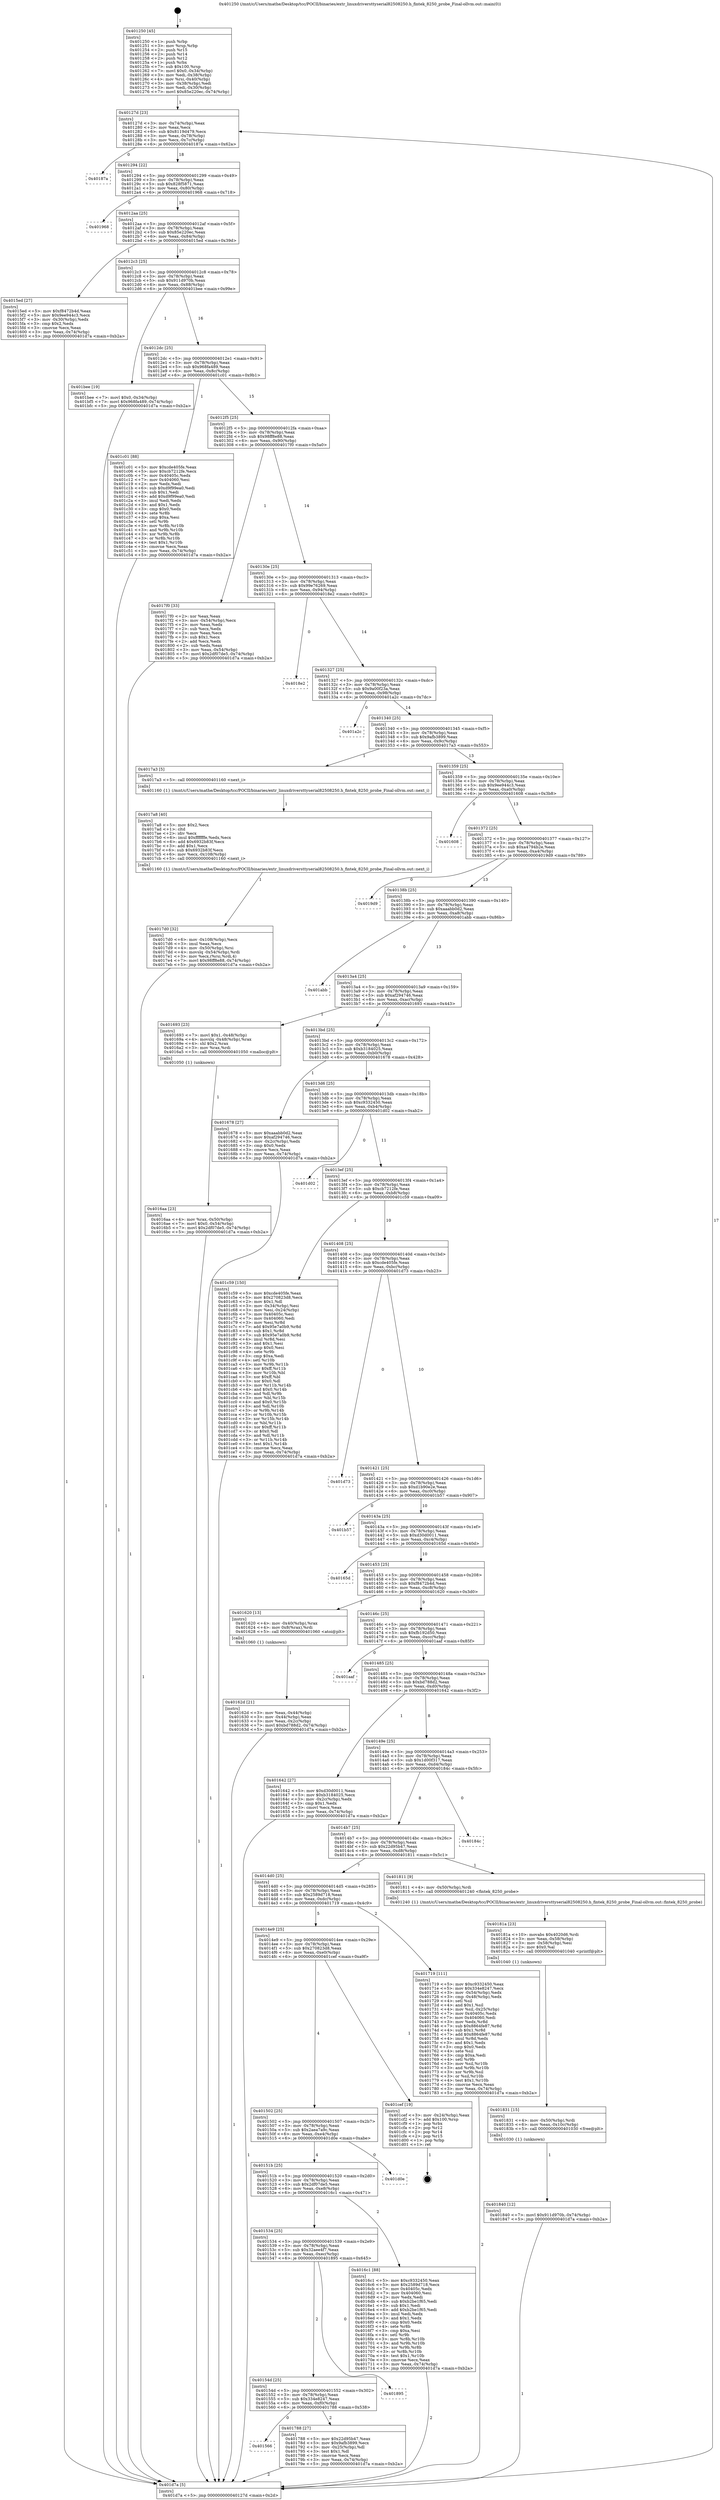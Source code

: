 digraph "0x401250" {
  label = "0x401250 (/mnt/c/Users/mathe/Desktop/tcc/POCII/binaries/extr_linuxdriversttyserial82508250.h_fintek_8250_probe_Final-ollvm.out::main(0))"
  labelloc = "t"
  node[shape=record]

  Entry [label="",width=0.3,height=0.3,shape=circle,fillcolor=black,style=filled]
  "0x40127d" [label="{
     0x40127d [23]\l
     | [instrs]\l
     &nbsp;&nbsp;0x40127d \<+3\>: mov -0x74(%rbp),%eax\l
     &nbsp;&nbsp;0x401280 \<+2\>: mov %eax,%ecx\l
     &nbsp;&nbsp;0x401282 \<+6\>: sub $0x8119d479,%ecx\l
     &nbsp;&nbsp;0x401288 \<+3\>: mov %eax,-0x78(%rbp)\l
     &nbsp;&nbsp;0x40128b \<+3\>: mov %ecx,-0x7c(%rbp)\l
     &nbsp;&nbsp;0x40128e \<+6\>: je 000000000040187a \<main+0x62a\>\l
  }"]
  "0x40187a" [label="{
     0x40187a\l
  }", style=dashed]
  "0x401294" [label="{
     0x401294 [22]\l
     | [instrs]\l
     &nbsp;&nbsp;0x401294 \<+5\>: jmp 0000000000401299 \<main+0x49\>\l
     &nbsp;&nbsp;0x401299 \<+3\>: mov -0x78(%rbp),%eax\l
     &nbsp;&nbsp;0x40129c \<+5\>: sub $0x828f5871,%eax\l
     &nbsp;&nbsp;0x4012a1 \<+3\>: mov %eax,-0x80(%rbp)\l
     &nbsp;&nbsp;0x4012a4 \<+6\>: je 0000000000401968 \<main+0x718\>\l
  }"]
  Exit [label="",width=0.3,height=0.3,shape=circle,fillcolor=black,style=filled,peripheries=2]
  "0x401968" [label="{
     0x401968\l
  }", style=dashed]
  "0x4012aa" [label="{
     0x4012aa [25]\l
     | [instrs]\l
     &nbsp;&nbsp;0x4012aa \<+5\>: jmp 00000000004012af \<main+0x5f\>\l
     &nbsp;&nbsp;0x4012af \<+3\>: mov -0x78(%rbp),%eax\l
     &nbsp;&nbsp;0x4012b2 \<+5\>: sub $0x85e220ec,%eax\l
     &nbsp;&nbsp;0x4012b7 \<+6\>: mov %eax,-0x84(%rbp)\l
     &nbsp;&nbsp;0x4012bd \<+6\>: je 00000000004015ed \<main+0x39d\>\l
  }"]
  "0x401840" [label="{
     0x401840 [12]\l
     | [instrs]\l
     &nbsp;&nbsp;0x401840 \<+7\>: movl $0x911d970b,-0x74(%rbp)\l
     &nbsp;&nbsp;0x401847 \<+5\>: jmp 0000000000401d7a \<main+0xb2a\>\l
  }"]
  "0x4015ed" [label="{
     0x4015ed [27]\l
     | [instrs]\l
     &nbsp;&nbsp;0x4015ed \<+5\>: mov $0xf8472b4d,%eax\l
     &nbsp;&nbsp;0x4015f2 \<+5\>: mov $0x9ee944c3,%ecx\l
     &nbsp;&nbsp;0x4015f7 \<+3\>: mov -0x30(%rbp),%edx\l
     &nbsp;&nbsp;0x4015fa \<+3\>: cmp $0x2,%edx\l
     &nbsp;&nbsp;0x4015fd \<+3\>: cmovne %ecx,%eax\l
     &nbsp;&nbsp;0x401600 \<+3\>: mov %eax,-0x74(%rbp)\l
     &nbsp;&nbsp;0x401603 \<+5\>: jmp 0000000000401d7a \<main+0xb2a\>\l
  }"]
  "0x4012c3" [label="{
     0x4012c3 [25]\l
     | [instrs]\l
     &nbsp;&nbsp;0x4012c3 \<+5\>: jmp 00000000004012c8 \<main+0x78\>\l
     &nbsp;&nbsp;0x4012c8 \<+3\>: mov -0x78(%rbp),%eax\l
     &nbsp;&nbsp;0x4012cb \<+5\>: sub $0x911d970b,%eax\l
     &nbsp;&nbsp;0x4012d0 \<+6\>: mov %eax,-0x88(%rbp)\l
     &nbsp;&nbsp;0x4012d6 \<+6\>: je 0000000000401bee \<main+0x99e\>\l
  }"]
  "0x401d7a" [label="{
     0x401d7a [5]\l
     | [instrs]\l
     &nbsp;&nbsp;0x401d7a \<+5\>: jmp 000000000040127d \<main+0x2d\>\l
  }"]
  "0x401250" [label="{
     0x401250 [45]\l
     | [instrs]\l
     &nbsp;&nbsp;0x401250 \<+1\>: push %rbp\l
     &nbsp;&nbsp;0x401251 \<+3\>: mov %rsp,%rbp\l
     &nbsp;&nbsp;0x401254 \<+2\>: push %r15\l
     &nbsp;&nbsp;0x401256 \<+2\>: push %r14\l
     &nbsp;&nbsp;0x401258 \<+2\>: push %r12\l
     &nbsp;&nbsp;0x40125a \<+1\>: push %rbx\l
     &nbsp;&nbsp;0x40125b \<+7\>: sub $0x100,%rsp\l
     &nbsp;&nbsp;0x401262 \<+7\>: movl $0x0,-0x34(%rbp)\l
     &nbsp;&nbsp;0x401269 \<+3\>: mov %edi,-0x38(%rbp)\l
     &nbsp;&nbsp;0x40126c \<+4\>: mov %rsi,-0x40(%rbp)\l
     &nbsp;&nbsp;0x401270 \<+3\>: mov -0x38(%rbp),%edi\l
     &nbsp;&nbsp;0x401273 \<+3\>: mov %edi,-0x30(%rbp)\l
     &nbsp;&nbsp;0x401276 \<+7\>: movl $0x85e220ec,-0x74(%rbp)\l
  }"]
  "0x401831" [label="{
     0x401831 [15]\l
     | [instrs]\l
     &nbsp;&nbsp;0x401831 \<+4\>: mov -0x50(%rbp),%rdi\l
     &nbsp;&nbsp;0x401835 \<+6\>: mov %eax,-0x10c(%rbp)\l
     &nbsp;&nbsp;0x40183b \<+5\>: call 0000000000401030 \<free@plt\>\l
     | [calls]\l
     &nbsp;&nbsp;0x401030 \{1\} (unknown)\l
  }"]
  "0x401bee" [label="{
     0x401bee [19]\l
     | [instrs]\l
     &nbsp;&nbsp;0x401bee \<+7\>: movl $0x0,-0x34(%rbp)\l
     &nbsp;&nbsp;0x401bf5 \<+7\>: movl $0x968fa489,-0x74(%rbp)\l
     &nbsp;&nbsp;0x401bfc \<+5\>: jmp 0000000000401d7a \<main+0xb2a\>\l
  }"]
  "0x4012dc" [label="{
     0x4012dc [25]\l
     | [instrs]\l
     &nbsp;&nbsp;0x4012dc \<+5\>: jmp 00000000004012e1 \<main+0x91\>\l
     &nbsp;&nbsp;0x4012e1 \<+3\>: mov -0x78(%rbp),%eax\l
     &nbsp;&nbsp;0x4012e4 \<+5\>: sub $0x968fa489,%eax\l
     &nbsp;&nbsp;0x4012e9 \<+6\>: mov %eax,-0x8c(%rbp)\l
     &nbsp;&nbsp;0x4012ef \<+6\>: je 0000000000401c01 \<main+0x9b1\>\l
  }"]
  "0x40181a" [label="{
     0x40181a [23]\l
     | [instrs]\l
     &nbsp;&nbsp;0x40181a \<+10\>: movabs $0x4020d6,%rdi\l
     &nbsp;&nbsp;0x401824 \<+3\>: mov %eax,-0x58(%rbp)\l
     &nbsp;&nbsp;0x401827 \<+3\>: mov -0x58(%rbp),%esi\l
     &nbsp;&nbsp;0x40182a \<+2\>: mov $0x0,%al\l
     &nbsp;&nbsp;0x40182c \<+5\>: call 0000000000401040 \<printf@plt\>\l
     | [calls]\l
     &nbsp;&nbsp;0x401040 \{1\} (unknown)\l
  }"]
  "0x401c01" [label="{
     0x401c01 [88]\l
     | [instrs]\l
     &nbsp;&nbsp;0x401c01 \<+5\>: mov $0xcde405fe,%eax\l
     &nbsp;&nbsp;0x401c06 \<+5\>: mov $0xcb7212fe,%ecx\l
     &nbsp;&nbsp;0x401c0b \<+7\>: mov 0x40405c,%edx\l
     &nbsp;&nbsp;0x401c12 \<+7\>: mov 0x404060,%esi\l
     &nbsp;&nbsp;0x401c19 \<+2\>: mov %edx,%edi\l
     &nbsp;&nbsp;0x401c1b \<+6\>: sub $0xd9f99ea0,%edi\l
     &nbsp;&nbsp;0x401c21 \<+3\>: sub $0x1,%edi\l
     &nbsp;&nbsp;0x401c24 \<+6\>: add $0xd9f99ea0,%edi\l
     &nbsp;&nbsp;0x401c2a \<+3\>: imul %edi,%edx\l
     &nbsp;&nbsp;0x401c2d \<+3\>: and $0x1,%edx\l
     &nbsp;&nbsp;0x401c30 \<+3\>: cmp $0x0,%edx\l
     &nbsp;&nbsp;0x401c33 \<+4\>: sete %r8b\l
     &nbsp;&nbsp;0x401c37 \<+3\>: cmp $0xa,%esi\l
     &nbsp;&nbsp;0x401c3a \<+4\>: setl %r9b\l
     &nbsp;&nbsp;0x401c3e \<+3\>: mov %r8b,%r10b\l
     &nbsp;&nbsp;0x401c41 \<+3\>: and %r9b,%r10b\l
     &nbsp;&nbsp;0x401c44 \<+3\>: xor %r9b,%r8b\l
     &nbsp;&nbsp;0x401c47 \<+3\>: or %r8b,%r10b\l
     &nbsp;&nbsp;0x401c4a \<+4\>: test $0x1,%r10b\l
     &nbsp;&nbsp;0x401c4e \<+3\>: cmovne %ecx,%eax\l
     &nbsp;&nbsp;0x401c51 \<+3\>: mov %eax,-0x74(%rbp)\l
     &nbsp;&nbsp;0x401c54 \<+5\>: jmp 0000000000401d7a \<main+0xb2a\>\l
  }"]
  "0x4012f5" [label="{
     0x4012f5 [25]\l
     | [instrs]\l
     &nbsp;&nbsp;0x4012f5 \<+5\>: jmp 00000000004012fa \<main+0xaa\>\l
     &nbsp;&nbsp;0x4012fa \<+3\>: mov -0x78(%rbp),%eax\l
     &nbsp;&nbsp;0x4012fd \<+5\>: sub $0x98ff8e88,%eax\l
     &nbsp;&nbsp;0x401302 \<+6\>: mov %eax,-0x90(%rbp)\l
     &nbsp;&nbsp;0x401308 \<+6\>: je 00000000004017f0 \<main+0x5a0\>\l
  }"]
  "0x4017d0" [label="{
     0x4017d0 [32]\l
     | [instrs]\l
     &nbsp;&nbsp;0x4017d0 \<+6\>: mov -0x108(%rbp),%ecx\l
     &nbsp;&nbsp;0x4017d6 \<+3\>: imul %eax,%ecx\l
     &nbsp;&nbsp;0x4017d9 \<+4\>: mov -0x50(%rbp),%rsi\l
     &nbsp;&nbsp;0x4017dd \<+4\>: movslq -0x54(%rbp),%rdi\l
     &nbsp;&nbsp;0x4017e1 \<+3\>: mov %ecx,(%rsi,%rdi,4)\l
     &nbsp;&nbsp;0x4017e4 \<+7\>: movl $0x98ff8e88,-0x74(%rbp)\l
     &nbsp;&nbsp;0x4017eb \<+5\>: jmp 0000000000401d7a \<main+0xb2a\>\l
  }"]
  "0x4017f0" [label="{
     0x4017f0 [33]\l
     | [instrs]\l
     &nbsp;&nbsp;0x4017f0 \<+2\>: xor %eax,%eax\l
     &nbsp;&nbsp;0x4017f2 \<+3\>: mov -0x54(%rbp),%ecx\l
     &nbsp;&nbsp;0x4017f5 \<+2\>: mov %eax,%edx\l
     &nbsp;&nbsp;0x4017f7 \<+2\>: sub %ecx,%edx\l
     &nbsp;&nbsp;0x4017f9 \<+2\>: mov %eax,%ecx\l
     &nbsp;&nbsp;0x4017fb \<+3\>: sub $0x1,%ecx\l
     &nbsp;&nbsp;0x4017fe \<+2\>: add %ecx,%edx\l
     &nbsp;&nbsp;0x401800 \<+2\>: sub %edx,%eax\l
     &nbsp;&nbsp;0x401802 \<+3\>: mov %eax,-0x54(%rbp)\l
     &nbsp;&nbsp;0x401805 \<+7\>: movl $0x2df07de5,-0x74(%rbp)\l
     &nbsp;&nbsp;0x40180c \<+5\>: jmp 0000000000401d7a \<main+0xb2a\>\l
  }"]
  "0x40130e" [label="{
     0x40130e [25]\l
     | [instrs]\l
     &nbsp;&nbsp;0x40130e \<+5\>: jmp 0000000000401313 \<main+0xc3\>\l
     &nbsp;&nbsp;0x401313 \<+3\>: mov -0x78(%rbp),%eax\l
     &nbsp;&nbsp;0x401316 \<+5\>: sub $0x99e76269,%eax\l
     &nbsp;&nbsp;0x40131b \<+6\>: mov %eax,-0x94(%rbp)\l
     &nbsp;&nbsp;0x401321 \<+6\>: je 00000000004018e2 \<main+0x692\>\l
  }"]
  "0x4017a8" [label="{
     0x4017a8 [40]\l
     | [instrs]\l
     &nbsp;&nbsp;0x4017a8 \<+5\>: mov $0x2,%ecx\l
     &nbsp;&nbsp;0x4017ad \<+1\>: cltd\l
     &nbsp;&nbsp;0x4017ae \<+2\>: idiv %ecx\l
     &nbsp;&nbsp;0x4017b0 \<+6\>: imul $0xfffffffe,%edx,%ecx\l
     &nbsp;&nbsp;0x4017b6 \<+6\>: add $0x6932b83f,%ecx\l
     &nbsp;&nbsp;0x4017bc \<+3\>: add $0x1,%ecx\l
     &nbsp;&nbsp;0x4017bf \<+6\>: sub $0x6932b83f,%ecx\l
     &nbsp;&nbsp;0x4017c5 \<+6\>: mov %ecx,-0x108(%rbp)\l
     &nbsp;&nbsp;0x4017cb \<+5\>: call 0000000000401160 \<next_i\>\l
     | [calls]\l
     &nbsp;&nbsp;0x401160 \{1\} (/mnt/c/Users/mathe/Desktop/tcc/POCII/binaries/extr_linuxdriversttyserial82508250.h_fintek_8250_probe_Final-ollvm.out::next_i)\l
  }"]
  "0x4018e2" [label="{
     0x4018e2\l
  }", style=dashed]
  "0x401327" [label="{
     0x401327 [25]\l
     | [instrs]\l
     &nbsp;&nbsp;0x401327 \<+5\>: jmp 000000000040132c \<main+0xdc\>\l
     &nbsp;&nbsp;0x40132c \<+3\>: mov -0x78(%rbp),%eax\l
     &nbsp;&nbsp;0x40132f \<+5\>: sub $0x9a00f23a,%eax\l
     &nbsp;&nbsp;0x401334 \<+6\>: mov %eax,-0x98(%rbp)\l
     &nbsp;&nbsp;0x40133a \<+6\>: je 0000000000401a2c \<main+0x7dc\>\l
  }"]
  "0x401566" [label="{
     0x401566\l
  }", style=dashed]
  "0x401a2c" [label="{
     0x401a2c\l
  }", style=dashed]
  "0x401340" [label="{
     0x401340 [25]\l
     | [instrs]\l
     &nbsp;&nbsp;0x401340 \<+5\>: jmp 0000000000401345 \<main+0xf5\>\l
     &nbsp;&nbsp;0x401345 \<+3\>: mov -0x78(%rbp),%eax\l
     &nbsp;&nbsp;0x401348 \<+5\>: sub $0x9afb3899,%eax\l
     &nbsp;&nbsp;0x40134d \<+6\>: mov %eax,-0x9c(%rbp)\l
     &nbsp;&nbsp;0x401353 \<+6\>: je 00000000004017a3 \<main+0x553\>\l
  }"]
  "0x401788" [label="{
     0x401788 [27]\l
     | [instrs]\l
     &nbsp;&nbsp;0x401788 \<+5\>: mov $0x22d95b47,%eax\l
     &nbsp;&nbsp;0x40178d \<+5\>: mov $0x9afb3899,%ecx\l
     &nbsp;&nbsp;0x401792 \<+3\>: mov -0x25(%rbp),%dl\l
     &nbsp;&nbsp;0x401795 \<+3\>: test $0x1,%dl\l
     &nbsp;&nbsp;0x401798 \<+3\>: cmovne %ecx,%eax\l
     &nbsp;&nbsp;0x40179b \<+3\>: mov %eax,-0x74(%rbp)\l
     &nbsp;&nbsp;0x40179e \<+5\>: jmp 0000000000401d7a \<main+0xb2a\>\l
  }"]
  "0x4017a3" [label="{
     0x4017a3 [5]\l
     | [instrs]\l
     &nbsp;&nbsp;0x4017a3 \<+5\>: call 0000000000401160 \<next_i\>\l
     | [calls]\l
     &nbsp;&nbsp;0x401160 \{1\} (/mnt/c/Users/mathe/Desktop/tcc/POCII/binaries/extr_linuxdriversttyserial82508250.h_fintek_8250_probe_Final-ollvm.out::next_i)\l
  }"]
  "0x401359" [label="{
     0x401359 [25]\l
     | [instrs]\l
     &nbsp;&nbsp;0x401359 \<+5\>: jmp 000000000040135e \<main+0x10e\>\l
     &nbsp;&nbsp;0x40135e \<+3\>: mov -0x78(%rbp),%eax\l
     &nbsp;&nbsp;0x401361 \<+5\>: sub $0x9ee944c3,%eax\l
     &nbsp;&nbsp;0x401366 \<+6\>: mov %eax,-0xa0(%rbp)\l
     &nbsp;&nbsp;0x40136c \<+6\>: je 0000000000401608 \<main+0x3b8\>\l
  }"]
  "0x40154d" [label="{
     0x40154d [25]\l
     | [instrs]\l
     &nbsp;&nbsp;0x40154d \<+5\>: jmp 0000000000401552 \<main+0x302\>\l
     &nbsp;&nbsp;0x401552 \<+3\>: mov -0x78(%rbp),%eax\l
     &nbsp;&nbsp;0x401555 \<+5\>: sub $0x334e8247,%eax\l
     &nbsp;&nbsp;0x40155a \<+6\>: mov %eax,-0xf0(%rbp)\l
     &nbsp;&nbsp;0x401560 \<+6\>: je 0000000000401788 \<main+0x538\>\l
  }"]
  "0x401608" [label="{
     0x401608\l
  }", style=dashed]
  "0x401372" [label="{
     0x401372 [25]\l
     | [instrs]\l
     &nbsp;&nbsp;0x401372 \<+5\>: jmp 0000000000401377 \<main+0x127\>\l
     &nbsp;&nbsp;0x401377 \<+3\>: mov -0x78(%rbp),%eax\l
     &nbsp;&nbsp;0x40137a \<+5\>: sub $0xa4794b2e,%eax\l
     &nbsp;&nbsp;0x40137f \<+6\>: mov %eax,-0xa4(%rbp)\l
     &nbsp;&nbsp;0x401385 \<+6\>: je 00000000004019d9 \<main+0x789\>\l
  }"]
  "0x401895" [label="{
     0x401895\l
  }", style=dashed]
  "0x4019d9" [label="{
     0x4019d9\l
  }", style=dashed]
  "0x40138b" [label="{
     0x40138b [25]\l
     | [instrs]\l
     &nbsp;&nbsp;0x40138b \<+5\>: jmp 0000000000401390 \<main+0x140\>\l
     &nbsp;&nbsp;0x401390 \<+3\>: mov -0x78(%rbp),%eax\l
     &nbsp;&nbsp;0x401393 \<+5\>: sub $0xaaabb0d2,%eax\l
     &nbsp;&nbsp;0x401398 \<+6\>: mov %eax,-0xa8(%rbp)\l
     &nbsp;&nbsp;0x40139e \<+6\>: je 0000000000401abb \<main+0x86b\>\l
  }"]
  "0x401534" [label="{
     0x401534 [25]\l
     | [instrs]\l
     &nbsp;&nbsp;0x401534 \<+5\>: jmp 0000000000401539 \<main+0x2e9\>\l
     &nbsp;&nbsp;0x401539 \<+3\>: mov -0x78(%rbp),%eax\l
     &nbsp;&nbsp;0x40153c \<+5\>: sub $0x32aee4f7,%eax\l
     &nbsp;&nbsp;0x401541 \<+6\>: mov %eax,-0xec(%rbp)\l
     &nbsp;&nbsp;0x401547 \<+6\>: je 0000000000401895 \<main+0x645\>\l
  }"]
  "0x401abb" [label="{
     0x401abb\l
  }", style=dashed]
  "0x4013a4" [label="{
     0x4013a4 [25]\l
     | [instrs]\l
     &nbsp;&nbsp;0x4013a4 \<+5\>: jmp 00000000004013a9 \<main+0x159\>\l
     &nbsp;&nbsp;0x4013a9 \<+3\>: mov -0x78(%rbp),%eax\l
     &nbsp;&nbsp;0x4013ac \<+5\>: sub $0xaf294746,%eax\l
     &nbsp;&nbsp;0x4013b1 \<+6\>: mov %eax,-0xac(%rbp)\l
     &nbsp;&nbsp;0x4013b7 \<+6\>: je 0000000000401693 \<main+0x443\>\l
  }"]
  "0x4016c1" [label="{
     0x4016c1 [88]\l
     | [instrs]\l
     &nbsp;&nbsp;0x4016c1 \<+5\>: mov $0xc9332450,%eax\l
     &nbsp;&nbsp;0x4016c6 \<+5\>: mov $0x2589d718,%ecx\l
     &nbsp;&nbsp;0x4016cb \<+7\>: mov 0x40405c,%edx\l
     &nbsp;&nbsp;0x4016d2 \<+7\>: mov 0x404060,%esi\l
     &nbsp;&nbsp;0x4016d9 \<+2\>: mov %edx,%edi\l
     &nbsp;&nbsp;0x4016db \<+6\>: sub $0xb2be1f65,%edi\l
     &nbsp;&nbsp;0x4016e1 \<+3\>: sub $0x1,%edi\l
     &nbsp;&nbsp;0x4016e4 \<+6\>: add $0xb2be1f65,%edi\l
     &nbsp;&nbsp;0x4016ea \<+3\>: imul %edi,%edx\l
     &nbsp;&nbsp;0x4016ed \<+3\>: and $0x1,%edx\l
     &nbsp;&nbsp;0x4016f0 \<+3\>: cmp $0x0,%edx\l
     &nbsp;&nbsp;0x4016f3 \<+4\>: sete %r8b\l
     &nbsp;&nbsp;0x4016f7 \<+3\>: cmp $0xa,%esi\l
     &nbsp;&nbsp;0x4016fa \<+4\>: setl %r9b\l
     &nbsp;&nbsp;0x4016fe \<+3\>: mov %r8b,%r10b\l
     &nbsp;&nbsp;0x401701 \<+3\>: and %r9b,%r10b\l
     &nbsp;&nbsp;0x401704 \<+3\>: xor %r9b,%r8b\l
     &nbsp;&nbsp;0x401707 \<+3\>: or %r8b,%r10b\l
     &nbsp;&nbsp;0x40170a \<+4\>: test $0x1,%r10b\l
     &nbsp;&nbsp;0x40170e \<+3\>: cmovne %ecx,%eax\l
     &nbsp;&nbsp;0x401711 \<+3\>: mov %eax,-0x74(%rbp)\l
     &nbsp;&nbsp;0x401714 \<+5\>: jmp 0000000000401d7a \<main+0xb2a\>\l
  }"]
  "0x401693" [label="{
     0x401693 [23]\l
     | [instrs]\l
     &nbsp;&nbsp;0x401693 \<+7\>: movl $0x1,-0x48(%rbp)\l
     &nbsp;&nbsp;0x40169a \<+4\>: movslq -0x48(%rbp),%rax\l
     &nbsp;&nbsp;0x40169e \<+4\>: shl $0x2,%rax\l
     &nbsp;&nbsp;0x4016a2 \<+3\>: mov %rax,%rdi\l
     &nbsp;&nbsp;0x4016a5 \<+5\>: call 0000000000401050 \<malloc@plt\>\l
     | [calls]\l
     &nbsp;&nbsp;0x401050 \{1\} (unknown)\l
  }"]
  "0x4013bd" [label="{
     0x4013bd [25]\l
     | [instrs]\l
     &nbsp;&nbsp;0x4013bd \<+5\>: jmp 00000000004013c2 \<main+0x172\>\l
     &nbsp;&nbsp;0x4013c2 \<+3\>: mov -0x78(%rbp),%eax\l
     &nbsp;&nbsp;0x4013c5 \<+5\>: sub $0xb3184025,%eax\l
     &nbsp;&nbsp;0x4013ca \<+6\>: mov %eax,-0xb0(%rbp)\l
     &nbsp;&nbsp;0x4013d0 \<+6\>: je 0000000000401678 \<main+0x428\>\l
  }"]
  "0x40151b" [label="{
     0x40151b [25]\l
     | [instrs]\l
     &nbsp;&nbsp;0x40151b \<+5\>: jmp 0000000000401520 \<main+0x2d0\>\l
     &nbsp;&nbsp;0x401520 \<+3\>: mov -0x78(%rbp),%eax\l
     &nbsp;&nbsp;0x401523 \<+5\>: sub $0x2df07de5,%eax\l
     &nbsp;&nbsp;0x401528 \<+6\>: mov %eax,-0xe8(%rbp)\l
     &nbsp;&nbsp;0x40152e \<+6\>: je 00000000004016c1 \<main+0x471\>\l
  }"]
  "0x401678" [label="{
     0x401678 [27]\l
     | [instrs]\l
     &nbsp;&nbsp;0x401678 \<+5\>: mov $0xaaabb0d2,%eax\l
     &nbsp;&nbsp;0x40167d \<+5\>: mov $0xaf294746,%ecx\l
     &nbsp;&nbsp;0x401682 \<+3\>: mov -0x2c(%rbp),%edx\l
     &nbsp;&nbsp;0x401685 \<+3\>: cmp $0x0,%edx\l
     &nbsp;&nbsp;0x401688 \<+3\>: cmove %ecx,%eax\l
     &nbsp;&nbsp;0x40168b \<+3\>: mov %eax,-0x74(%rbp)\l
     &nbsp;&nbsp;0x40168e \<+5\>: jmp 0000000000401d7a \<main+0xb2a\>\l
  }"]
  "0x4013d6" [label="{
     0x4013d6 [25]\l
     | [instrs]\l
     &nbsp;&nbsp;0x4013d6 \<+5\>: jmp 00000000004013db \<main+0x18b\>\l
     &nbsp;&nbsp;0x4013db \<+3\>: mov -0x78(%rbp),%eax\l
     &nbsp;&nbsp;0x4013de \<+5\>: sub $0xc9332450,%eax\l
     &nbsp;&nbsp;0x4013e3 \<+6\>: mov %eax,-0xb4(%rbp)\l
     &nbsp;&nbsp;0x4013e9 \<+6\>: je 0000000000401d02 \<main+0xab2\>\l
  }"]
  "0x401d0e" [label="{
     0x401d0e\l
  }", style=dashed]
  "0x401d02" [label="{
     0x401d02\l
  }", style=dashed]
  "0x4013ef" [label="{
     0x4013ef [25]\l
     | [instrs]\l
     &nbsp;&nbsp;0x4013ef \<+5\>: jmp 00000000004013f4 \<main+0x1a4\>\l
     &nbsp;&nbsp;0x4013f4 \<+3\>: mov -0x78(%rbp),%eax\l
     &nbsp;&nbsp;0x4013f7 \<+5\>: sub $0xcb7212fe,%eax\l
     &nbsp;&nbsp;0x4013fc \<+6\>: mov %eax,-0xb8(%rbp)\l
     &nbsp;&nbsp;0x401402 \<+6\>: je 0000000000401c59 \<main+0xa09\>\l
  }"]
  "0x401502" [label="{
     0x401502 [25]\l
     | [instrs]\l
     &nbsp;&nbsp;0x401502 \<+5\>: jmp 0000000000401507 \<main+0x2b7\>\l
     &nbsp;&nbsp;0x401507 \<+3\>: mov -0x78(%rbp),%eax\l
     &nbsp;&nbsp;0x40150a \<+5\>: sub $0x2aea7a9c,%eax\l
     &nbsp;&nbsp;0x40150f \<+6\>: mov %eax,-0xe4(%rbp)\l
     &nbsp;&nbsp;0x401515 \<+6\>: je 0000000000401d0e \<main+0xabe\>\l
  }"]
  "0x401c59" [label="{
     0x401c59 [150]\l
     | [instrs]\l
     &nbsp;&nbsp;0x401c59 \<+5\>: mov $0xcde405fe,%eax\l
     &nbsp;&nbsp;0x401c5e \<+5\>: mov $0x270823d8,%ecx\l
     &nbsp;&nbsp;0x401c63 \<+2\>: mov $0x1,%dl\l
     &nbsp;&nbsp;0x401c65 \<+3\>: mov -0x34(%rbp),%esi\l
     &nbsp;&nbsp;0x401c68 \<+3\>: mov %esi,-0x24(%rbp)\l
     &nbsp;&nbsp;0x401c6b \<+7\>: mov 0x40405c,%esi\l
     &nbsp;&nbsp;0x401c72 \<+7\>: mov 0x404060,%edi\l
     &nbsp;&nbsp;0x401c79 \<+3\>: mov %esi,%r8d\l
     &nbsp;&nbsp;0x401c7c \<+7\>: add $0x95e7a0b9,%r8d\l
     &nbsp;&nbsp;0x401c83 \<+4\>: sub $0x1,%r8d\l
     &nbsp;&nbsp;0x401c87 \<+7\>: sub $0x95e7a0b9,%r8d\l
     &nbsp;&nbsp;0x401c8e \<+4\>: imul %r8d,%esi\l
     &nbsp;&nbsp;0x401c92 \<+3\>: and $0x1,%esi\l
     &nbsp;&nbsp;0x401c95 \<+3\>: cmp $0x0,%esi\l
     &nbsp;&nbsp;0x401c98 \<+4\>: sete %r9b\l
     &nbsp;&nbsp;0x401c9c \<+3\>: cmp $0xa,%edi\l
     &nbsp;&nbsp;0x401c9f \<+4\>: setl %r10b\l
     &nbsp;&nbsp;0x401ca3 \<+3\>: mov %r9b,%r11b\l
     &nbsp;&nbsp;0x401ca6 \<+4\>: xor $0xff,%r11b\l
     &nbsp;&nbsp;0x401caa \<+3\>: mov %r10b,%bl\l
     &nbsp;&nbsp;0x401cad \<+3\>: xor $0xff,%bl\l
     &nbsp;&nbsp;0x401cb0 \<+3\>: xor $0x0,%dl\l
     &nbsp;&nbsp;0x401cb3 \<+3\>: mov %r11b,%r14b\l
     &nbsp;&nbsp;0x401cb6 \<+4\>: and $0x0,%r14b\l
     &nbsp;&nbsp;0x401cba \<+3\>: and %dl,%r9b\l
     &nbsp;&nbsp;0x401cbd \<+3\>: mov %bl,%r15b\l
     &nbsp;&nbsp;0x401cc0 \<+4\>: and $0x0,%r15b\l
     &nbsp;&nbsp;0x401cc4 \<+3\>: and %dl,%r10b\l
     &nbsp;&nbsp;0x401cc7 \<+3\>: or %r9b,%r14b\l
     &nbsp;&nbsp;0x401cca \<+3\>: or %r10b,%r15b\l
     &nbsp;&nbsp;0x401ccd \<+3\>: xor %r15b,%r14b\l
     &nbsp;&nbsp;0x401cd0 \<+3\>: or %bl,%r11b\l
     &nbsp;&nbsp;0x401cd3 \<+4\>: xor $0xff,%r11b\l
     &nbsp;&nbsp;0x401cd7 \<+3\>: or $0x0,%dl\l
     &nbsp;&nbsp;0x401cda \<+3\>: and %dl,%r11b\l
     &nbsp;&nbsp;0x401cdd \<+3\>: or %r11b,%r14b\l
     &nbsp;&nbsp;0x401ce0 \<+4\>: test $0x1,%r14b\l
     &nbsp;&nbsp;0x401ce4 \<+3\>: cmovne %ecx,%eax\l
     &nbsp;&nbsp;0x401ce7 \<+3\>: mov %eax,-0x74(%rbp)\l
     &nbsp;&nbsp;0x401cea \<+5\>: jmp 0000000000401d7a \<main+0xb2a\>\l
  }"]
  "0x401408" [label="{
     0x401408 [25]\l
     | [instrs]\l
     &nbsp;&nbsp;0x401408 \<+5\>: jmp 000000000040140d \<main+0x1bd\>\l
     &nbsp;&nbsp;0x40140d \<+3\>: mov -0x78(%rbp),%eax\l
     &nbsp;&nbsp;0x401410 \<+5\>: sub $0xcde405fe,%eax\l
     &nbsp;&nbsp;0x401415 \<+6\>: mov %eax,-0xbc(%rbp)\l
     &nbsp;&nbsp;0x40141b \<+6\>: je 0000000000401d73 \<main+0xb23\>\l
  }"]
  "0x401cef" [label="{
     0x401cef [19]\l
     | [instrs]\l
     &nbsp;&nbsp;0x401cef \<+3\>: mov -0x24(%rbp),%eax\l
     &nbsp;&nbsp;0x401cf2 \<+7\>: add $0x100,%rsp\l
     &nbsp;&nbsp;0x401cf9 \<+1\>: pop %rbx\l
     &nbsp;&nbsp;0x401cfa \<+2\>: pop %r12\l
     &nbsp;&nbsp;0x401cfc \<+2\>: pop %r14\l
     &nbsp;&nbsp;0x401cfe \<+2\>: pop %r15\l
     &nbsp;&nbsp;0x401d00 \<+1\>: pop %rbp\l
     &nbsp;&nbsp;0x401d01 \<+1\>: ret\l
  }"]
  "0x401d73" [label="{
     0x401d73\l
  }", style=dashed]
  "0x401421" [label="{
     0x401421 [25]\l
     | [instrs]\l
     &nbsp;&nbsp;0x401421 \<+5\>: jmp 0000000000401426 \<main+0x1d6\>\l
     &nbsp;&nbsp;0x401426 \<+3\>: mov -0x78(%rbp),%eax\l
     &nbsp;&nbsp;0x401429 \<+5\>: sub $0xd1b90e2e,%eax\l
     &nbsp;&nbsp;0x40142e \<+6\>: mov %eax,-0xc0(%rbp)\l
     &nbsp;&nbsp;0x401434 \<+6\>: je 0000000000401b57 \<main+0x907\>\l
  }"]
  "0x4014e9" [label="{
     0x4014e9 [25]\l
     | [instrs]\l
     &nbsp;&nbsp;0x4014e9 \<+5\>: jmp 00000000004014ee \<main+0x29e\>\l
     &nbsp;&nbsp;0x4014ee \<+3\>: mov -0x78(%rbp),%eax\l
     &nbsp;&nbsp;0x4014f1 \<+5\>: sub $0x270823d8,%eax\l
     &nbsp;&nbsp;0x4014f6 \<+6\>: mov %eax,-0xe0(%rbp)\l
     &nbsp;&nbsp;0x4014fc \<+6\>: je 0000000000401cef \<main+0xa9f\>\l
  }"]
  "0x401b57" [label="{
     0x401b57\l
  }", style=dashed]
  "0x40143a" [label="{
     0x40143a [25]\l
     | [instrs]\l
     &nbsp;&nbsp;0x40143a \<+5\>: jmp 000000000040143f \<main+0x1ef\>\l
     &nbsp;&nbsp;0x40143f \<+3\>: mov -0x78(%rbp),%eax\l
     &nbsp;&nbsp;0x401442 \<+5\>: sub $0xd30d0011,%eax\l
     &nbsp;&nbsp;0x401447 \<+6\>: mov %eax,-0xc4(%rbp)\l
     &nbsp;&nbsp;0x40144d \<+6\>: je 000000000040165d \<main+0x40d\>\l
  }"]
  "0x401719" [label="{
     0x401719 [111]\l
     | [instrs]\l
     &nbsp;&nbsp;0x401719 \<+5\>: mov $0xc9332450,%eax\l
     &nbsp;&nbsp;0x40171e \<+5\>: mov $0x334e8247,%ecx\l
     &nbsp;&nbsp;0x401723 \<+3\>: mov -0x54(%rbp),%edx\l
     &nbsp;&nbsp;0x401726 \<+3\>: cmp -0x48(%rbp),%edx\l
     &nbsp;&nbsp;0x401729 \<+4\>: setl %sil\l
     &nbsp;&nbsp;0x40172d \<+4\>: and $0x1,%sil\l
     &nbsp;&nbsp;0x401731 \<+4\>: mov %sil,-0x25(%rbp)\l
     &nbsp;&nbsp;0x401735 \<+7\>: mov 0x40405c,%edx\l
     &nbsp;&nbsp;0x40173c \<+7\>: mov 0x404060,%edi\l
     &nbsp;&nbsp;0x401743 \<+3\>: mov %edx,%r8d\l
     &nbsp;&nbsp;0x401746 \<+7\>: sub $0x8864fe87,%r8d\l
     &nbsp;&nbsp;0x40174d \<+4\>: sub $0x1,%r8d\l
     &nbsp;&nbsp;0x401751 \<+7\>: add $0x8864fe87,%r8d\l
     &nbsp;&nbsp;0x401758 \<+4\>: imul %r8d,%edx\l
     &nbsp;&nbsp;0x40175c \<+3\>: and $0x1,%edx\l
     &nbsp;&nbsp;0x40175f \<+3\>: cmp $0x0,%edx\l
     &nbsp;&nbsp;0x401762 \<+4\>: sete %sil\l
     &nbsp;&nbsp;0x401766 \<+3\>: cmp $0xa,%edi\l
     &nbsp;&nbsp;0x401769 \<+4\>: setl %r9b\l
     &nbsp;&nbsp;0x40176d \<+3\>: mov %sil,%r10b\l
     &nbsp;&nbsp;0x401770 \<+3\>: and %r9b,%r10b\l
     &nbsp;&nbsp;0x401773 \<+3\>: xor %r9b,%sil\l
     &nbsp;&nbsp;0x401776 \<+3\>: or %sil,%r10b\l
     &nbsp;&nbsp;0x401779 \<+4\>: test $0x1,%r10b\l
     &nbsp;&nbsp;0x40177d \<+3\>: cmovne %ecx,%eax\l
     &nbsp;&nbsp;0x401780 \<+3\>: mov %eax,-0x74(%rbp)\l
     &nbsp;&nbsp;0x401783 \<+5\>: jmp 0000000000401d7a \<main+0xb2a\>\l
  }"]
  "0x40165d" [label="{
     0x40165d\l
  }", style=dashed]
  "0x401453" [label="{
     0x401453 [25]\l
     | [instrs]\l
     &nbsp;&nbsp;0x401453 \<+5\>: jmp 0000000000401458 \<main+0x208\>\l
     &nbsp;&nbsp;0x401458 \<+3\>: mov -0x78(%rbp),%eax\l
     &nbsp;&nbsp;0x40145b \<+5\>: sub $0xf8472b4d,%eax\l
     &nbsp;&nbsp;0x401460 \<+6\>: mov %eax,-0xc8(%rbp)\l
     &nbsp;&nbsp;0x401466 \<+6\>: je 0000000000401620 \<main+0x3d0\>\l
  }"]
  "0x4014d0" [label="{
     0x4014d0 [25]\l
     | [instrs]\l
     &nbsp;&nbsp;0x4014d0 \<+5\>: jmp 00000000004014d5 \<main+0x285\>\l
     &nbsp;&nbsp;0x4014d5 \<+3\>: mov -0x78(%rbp),%eax\l
     &nbsp;&nbsp;0x4014d8 \<+5\>: sub $0x2589d718,%eax\l
     &nbsp;&nbsp;0x4014dd \<+6\>: mov %eax,-0xdc(%rbp)\l
     &nbsp;&nbsp;0x4014e3 \<+6\>: je 0000000000401719 \<main+0x4c9\>\l
  }"]
  "0x401620" [label="{
     0x401620 [13]\l
     | [instrs]\l
     &nbsp;&nbsp;0x401620 \<+4\>: mov -0x40(%rbp),%rax\l
     &nbsp;&nbsp;0x401624 \<+4\>: mov 0x8(%rax),%rdi\l
     &nbsp;&nbsp;0x401628 \<+5\>: call 0000000000401060 \<atoi@plt\>\l
     | [calls]\l
     &nbsp;&nbsp;0x401060 \{1\} (unknown)\l
  }"]
  "0x40146c" [label="{
     0x40146c [25]\l
     | [instrs]\l
     &nbsp;&nbsp;0x40146c \<+5\>: jmp 0000000000401471 \<main+0x221\>\l
     &nbsp;&nbsp;0x401471 \<+3\>: mov -0x78(%rbp),%eax\l
     &nbsp;&nbsp;0x401474 \<+5\>: sub $0xfb192d50,%eax\l
     &nbsp;&nbsp;0x401479 \<+6\>: mov %eax,-0xcc(%rbp)\l
     &nbsp;&nbsp;0x40147f \<+6\>: je 0000000000401aaf \<main+0x85f\>\l
  }"]
  "0x40162d" [label="{
     0x40162d [21]\l
     | [instrs]\l
     &nbsp;&nbsp;0x40162d \<+3\>: mov %eax,-0x44(%rbp)\l
     &nbsp;&nbsp;0x401630 \<+3\>: mov -0x44(%rbp),%eax\l
     &nbsp;&nbsp;0x401633 \<+3\>: mov %eax,-0x2c(%rbp)\l
     &nbsp;&nbsp;0x401636 \<+7\>: movl $0xbd788d2,-0x74(%rbp)\l
     &nbsp;&nbsp;0x40163d \<+5\>: jmp 0000000000401d7a \<main+0xb2a\>\l
  }"]
  "0x401811" [label="{
     0x401811 [9]\l
     | [instrs]\l
     &nbsp;&nbsp;0x401811 \<+4\>: mov -0x50(%rbp),%rdi\l
     &nbsp;&nbsp;0x401815 \<+5\>: call 0000000000401240 \<fintek_8250_probe\>\l
     | [calls]\l
     &nbsp;&nbsp;0x401240 \{1\} (/mnt/c/Users/mathe/Desktop/tcc/POCII/binaries/extr_linuxdriversttyserial82508250.h_fintek_8250_probe_Final-ollvm.out::fintek_8250_probe)\l
  }"]
  "0x401aaf" [label="{
     0x401aaf\l
  }", style=dashed]
  "0x401485" [label="{
     0x401485 [25]\l
     | [instrs]\l
     &nbsp;&nbsp;0x401485 \<+5\>: jmp 000000000040148a \<main+0x23a\>\l
     &nbsp;&nbsp;0x40148a \<+3\>: mov -0x78(%rbp),%eax\l
     &nbsp;&nbsp;0x40148d \<+5\>: sub $0xbd788d2,%eax\l
     &nbsp;&nbsp;0x401492 \<+6\>: mov %eax,-0xd0(%rbp)\l
     &nbsp;&nbsp;0x401498 \<+6\>: je 0000000000401642 \<main+0x3f2\>\l
  }"]
  "0x4014b7" [label="{
     0x4014b7 [25]\l
     | [instrs]\l
     &nbsp;&nbsp;0x4014b7 \<+5\>: jmp 00000000004014bc \<main+0x26c\>\l
     &nbsp;&nbsp;0x4014bc \<+3\>: mov -0x78(%rbp),%eax\l
     &nbsp;&nbsp;0x4014bf \<+5\>: sub $0x22d95b47,%eax\l
     &nbsp;&nbsp;0x4014c4 \<+6\>: mov %eax,-0xd8(%rbp)\l
     &nbsp;&nbsp;0x4014ca \<+6\>: je 0000000000401811 \<main+0x5c1\>\l
  }"]
  "0x401642" [label="{
     0x401642 [27]\l
     | [instrs]\l
     &nbsp;&nbsp;0x401642 \<+5\>: mov $0xd30d0011,%eax\l
     &nbsp;&nbsp;0x401647 \<+5\>: mov $0xb3184025,%ecx\l
     &nbsp;&nbsp;0x40164c \<+3\>: mov -0x2c(%rbp),%edx\l
     &nbsp;&nbsp;0x40164f \<+3\>: cmp $0x1,%edx\l
     &nbsp;&nbsp;0x401652 \<+3\>: cmovl %ecx,%eax\l
     &nbsp;&nbsp;0x401655 \<+3\>: mov %eax,-0x74(%rbp)\l
     &nbsp;&nbsp;0x401658 \<+5\>: jmp 0000000000401d7a \<main+0xb2a\>\l
  }"]
  "0x40149e" [label="{
     0x40149e [25]\l
     | [instrs]\l
     &nbsp;&nbsp;0x40149e \<+5\>: jmp 00000000004014a3 \<main+0x253\>\l
     &nbsp;&nbsp;0x4014a3 \<+3\>: mov -0x78(%rbp),%eax\l
     &nbsp;&nbsp;0x4014a6 \<+5\>: sub $0x1d00f317,%eax\l
     &nbsp;&nbsp;0x4014ab \<+6\>: mov %eax,-0xd4(%rbp)\l
     &nbsp;&nbsp;0x4014b1 \<+6\>: je 000000000040184c \<main+0x5fc\>\l
  }"]
  "0x4016aa" [label="{
     0x4016aa [23]\l
     | [instrs]\l
     &nbsp;&nbsp;0x4016aa \<+4\>: mov %rax,-0x50(%rbp)\l
     &nbsp;&nbsp;0x4016ae \<+7\>: movl $0x0,-0x54(%rbp)\l
     &nbsp;&nbsp;0x4016b5 \<+7\>: movl $0x2df07de5,-0x74(%rbp)\l
     &nbsp;&nbsp;0x4016bc \<+5\>: jmp 0000000000401d7a \<main+0xb2a\>\l
  }"]
  "0x40184c" [label="{
     0x40184c\l
  }", style=dashed]
  Entry -> "0x401250" [label=" 1"]
  "0x40127d" -> "0x40187a" [label=" 0"]
  "0x40127d" -> "0x401294" [label=" 18"]
  "0x401cef" -> Exit [label=" 1"]
  "0x401294" -> "0x401968" [label=" 0"]
  "0x401294" -> "0x4012aa" [label=" 18"]
  "0x401c59" -> "0x401d7a" [label=" 1"]
  "0x4012aa" -> "0x4015ed" [label=" 1"]
  "0x4012aa" -> "0x4012c3" [label=" 17"]
  "0x4015ed" -> "0x401d7a" [label=" 1"]
  "0x401250" -> "0x40127d" [label=" 1"]
  "0x401d7a" -> "0x40127d" [label=" 17"]
  "0x401c01" -> "0x401d7a" [label=" 1"]
  "0x4012c3" -> "0x401bee" [label=" 1"]
  "0x4012c3" -> "0x4012dc" [label=" 16"]
  "0x401bee" -> "0x401d7a" [label=" 1"]
  "0x4012dc" -> "0x401c01" [label=" 1"]
  "0x4012dc" -> "0x4012f5" [label=" 15"]
  "0x401840" -> "0x401d7a" [label=" 1"]
  "0x4012f5" -> "0x4017f0" [label=" 1"]
  "0x4012f5" -> "0x40130e" [label=" 14"]
  "0x401831" -> "0x401840" [label=" 1"]
  "0x40130e" -> "0x4018e2" [label=" 0"]
  "0x40130e" -> "0x401327" [label=" 14"]
  "0x40181a" -> "0x401831" [label=" 1"]
  "0x401327" -> "0x401a2c" [label=" 0"]
  "0x401327" -> "0x401340" [label=" 14"]
  "0x401811" -> "0x40181a" [label=" 1"]
  "0x401340" -> "0x4017a3" [label=" 1"]
  "0x401340" -> "0x401359" [label=" 13"]
  "0x4017f0" -> "0x401d7a" [label=" 1"]
  "0x401359" -> "0x401608" [label=" 0"]
  "0x401359" -> "0x401372" [label=" 13"]
  "0x4017a8" -> "0x4017d0" [label=" 1"]
  "0x401372" -> "0x4019d9" [label=" 0"]
  "0x401372" -> "0x40138b" [label=" 13"]
  "0x4017a3" -> "0x4017a8" [label=" 1"]
  "0x40138b" -> "0x401abb" [label=" 0"]
  "0x40138b" -> "0x4013a4" [label=" 13"]
  "0x40154d" -> "0x401566" [label=" 0"]
  "0x4013a4" -> "0x401693" [label=" 1"]
  "0x4013a4" -> "0x4013bd" [label=" 12"]
  "0x40154d" -> "0x401788" [label=" 2"]
  "0x4013bd" -> "0x401678" [label=" 1"]
  "0x4013bd" -> "0x4013d6" [label=" 11"]
  "0x401534" -> "0x40154d" [label=" 2"]
  "0x4013d6" -> "0x401d02" [label=" 0"]
  "0x4013d6" -> "0x4013ef" [label=" 11"]
  "0x401534" -> "0x401895" [label=" 0"]
  "0x4013ef" -> "0x401c59" [label=" 1"]
  "0x4013ef" -> "0x401408" [label=" 10"]
  "0x401719" -> "0x401d7a" [label=" 2"]
  "0x401408" -> "0x401d73" [label=" 0"]
  "0x401408" -> "0x401421" [label=" 10"]
  "0x4016c1" -> "0x401d7a" [label=" 2"]
  "0x401421" -> "0x401b57" [label=" 0"]
  "0x401421" -> "0x40143a" [label=" 10"]
  "0x40151b" -> "0x4016c1" [label=" 2"]
  "0x40143a" -> "0x40165d" [label=" 0"]
  "0x40143a" -> "0x401453" [label=" 10"]
  "0x4017d0" -> "0x401d7a" [label=" 1"]
  "0x401453" -> "0x401620" [label=" 1"]
  "0x401453" -> "0x40146c" [label=" 9"]
  "0x401620" -> "0x40162d" [label=" 1"]
  "0x40162d" -> "0x401d7a" [label=" 1"]
  "0x401502" -> "0x401d0e" [label=" 0"]
  "0x40146c" -> "0x401aaf" [label=" 0"]
  "0x40146c" -> "0x401485" [label=" 9"]
  "0x401788" -> "0x401d7a" [label=" 2"]
  "0x401485" -> "0x401642" [label=" 1"]
  "0x401485" -> "0x40149e" [label=" 8"]
  "0x401642" -> "0x401d7a" [label=" 1"]
  "0x401678" -> "0x401d7a" [label=" 1"]
  "0x401693" -> "0x4016aa" [label=" 1"]
  "0x4016aa" -> "0x401d7a" [label=" 1"]
  "0x4014e9" -> "0x401cef" [label=" 1"]
  "0x40149e" -> "0x40184c" [label=" 0"]
  "0x40149e" -> "0x4014b7" [label=" 8"]
  "0x4014e9" -> "0x401502" [label=" 4"]
  "0x4014b7" -> "0x401811" [label=" 1"]
  "0x4014b7" -> "0x4014d0" [label=" 7"]
  "0x401502" -> "0x40151b" [label=" 4"]
  "0x4014d0" -> "0x401719" [label=" 2"]
  "0x4014d0" -> "0x4014e9" [label=" 5"]
  "0x40151b" -> "0x401534" [label=" 2"]
}
